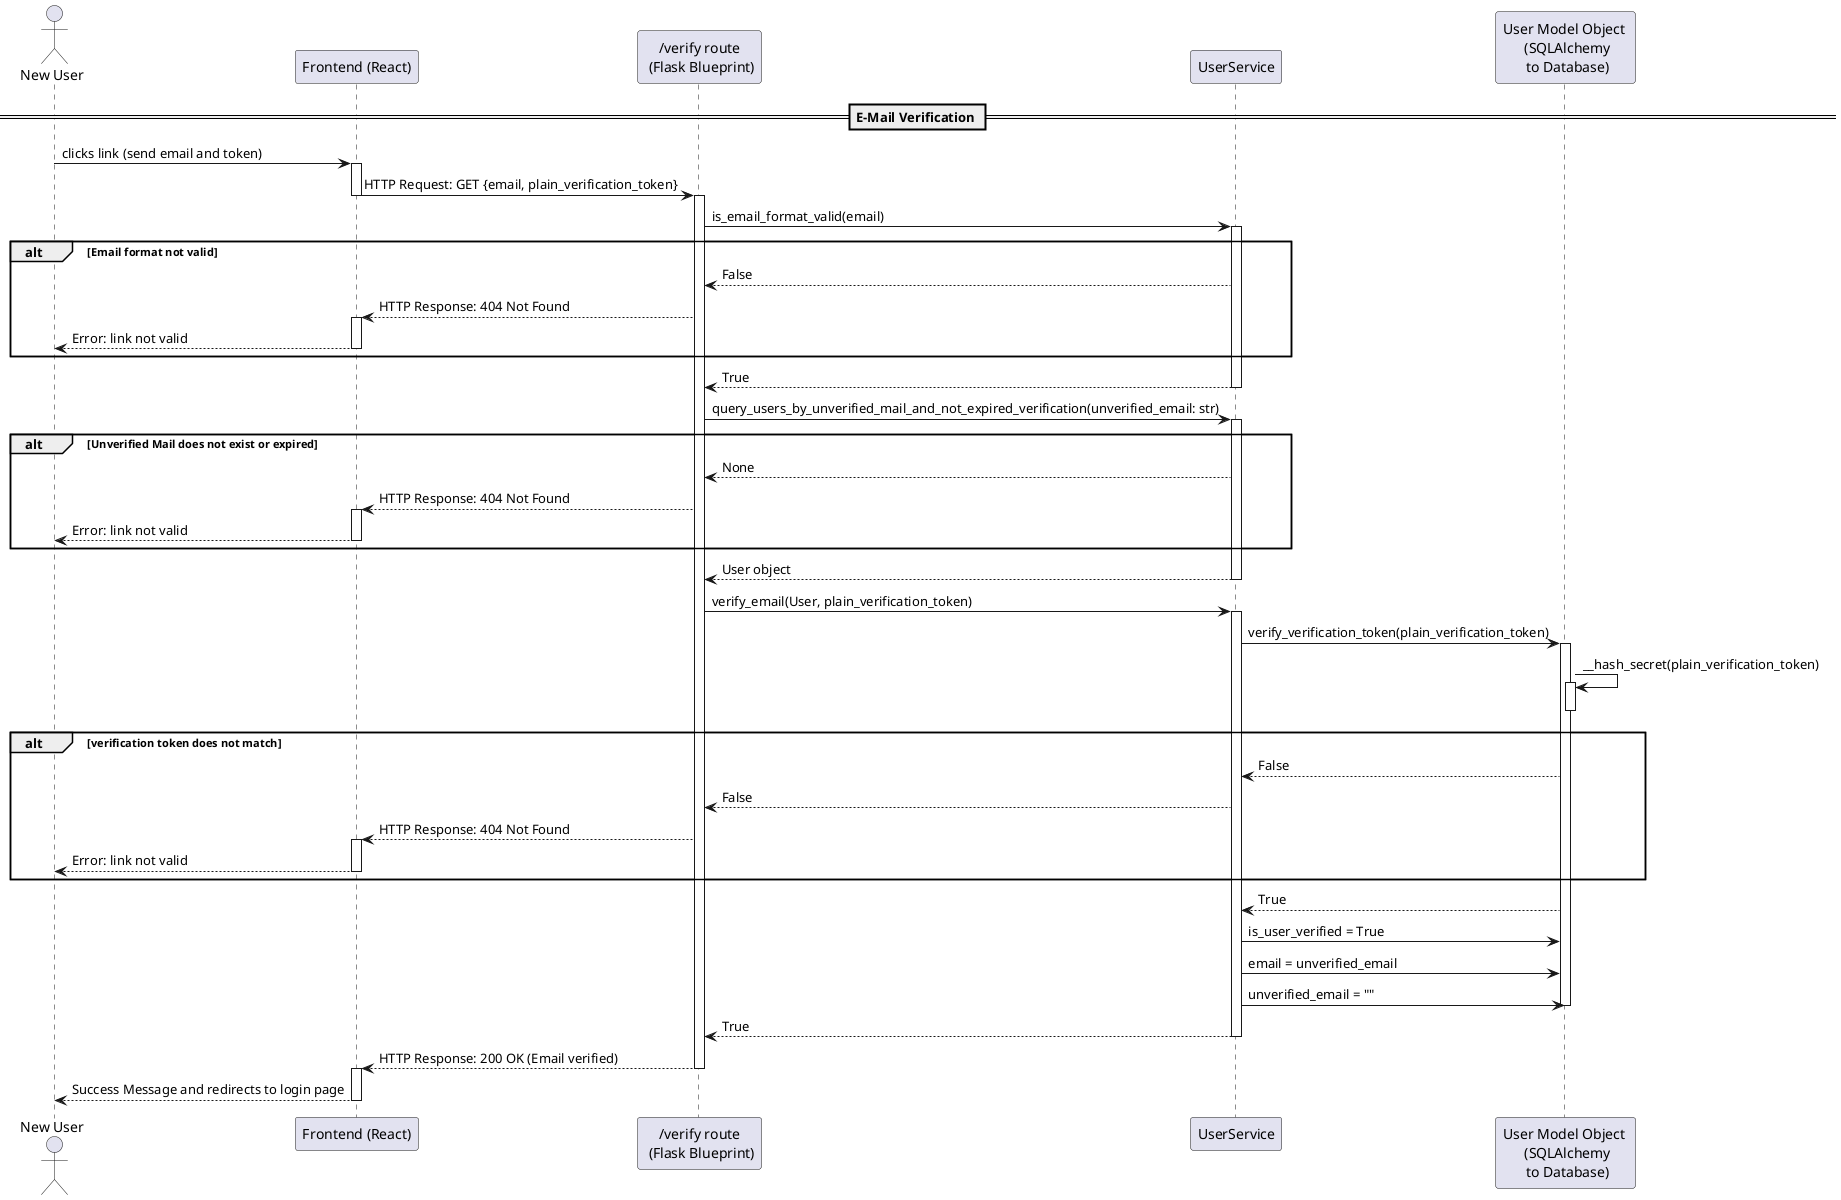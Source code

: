 @startuml
actor "New User" as AppUser
participant "Frontend (React)" as FE
participant "/verify route\n (Flask Blueprint)" as VR
participant "UserService" as US
participant "User Model Object \n (SQLAlchemy\n to Database)" as UM

== E-Mail Verification ==
AppUser -> FE : clicks link (send email and token)
activate FE
FE -> VR : HTTP Request: GET {email, plain_verification_token}
deactivate FE
activate VR
VR -> US : is_email_format_valid(email)
activate US
alt Email format not valid
    VR <-- US : False
    FE <-- VR : HTTP Response: 404 Not Found
    activate FE
    AppUser <-- FE : Error: link not valid
    deactivate FE
end
VR <-- US : True
deactivate US
VR -> US : query_users_by_unverified_mail_and_not_expired_verification(unverified_email: str)
activate US
alt Unverified Mail does not exist or expired
    VR <-- US : None
    FE <-- VR : HTTP Response: 404 Not Found
    activate FE
    AppUser <-- FE : Error: link not valid
    deactivate FE
end
VR <-- US : User object
deactivate US
VR -> US : verify_email(User, plain_verification_token)
activate US
US -> UM : verify_verification_token(plain_verification_token)
activate UM
UM -> UM : __hash_secret(plain_verification_token)
activate UM
deactivate UM
alt verification token does not match
    US <-- UM : False
    VR <-- US : False
    FE <-- VR : HTTP Response: 404 Not Found
    activate FE
    AppUser <-- FE : Error: link not valid
    deactivate FE
end
US <-- UM : True
US -> UM : is_user_verified = True
US -> UM : email = unverified_email
US -> UM : unverified_email = ""
deactivate UM
VR <-- US : True
deactivate US
FE <-- VR : HTTP Response: 200 OK (Email verified)
deactivate VR
activate FE
AppUser <-- FE : Success Message and redirects to login page
deactivate FE
@enduml
